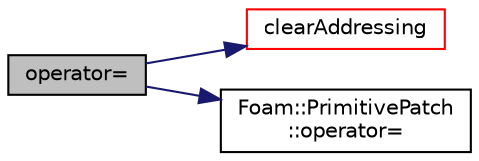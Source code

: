 digraph "operator="
{
  bgcolor="transparent";
  edge [fontname="Helvetica",fontsize="10",labelfontname="Helvetica",labelfontsize="10"];
  node [fontname="Helvetica",fontsize="10",shape=record];
  rankdir="LR";
  Node1 [label="operator=",height=0.2,width=0.4,color="black", fillcolor="grey75", style="filled", fontcolor="black"];
  Node1 -> Node2 [color="midnightblue",fontsize="10",style="solid",fontname="Helvetica"];
  Node2 [label="clearAddressing",height=0.2,width=0.4,color="red",URL="$a01973.html#aac1ee7169044dccb262b78097d6ab1a8",tooltip="Clear addressing. "];
  Node1 -> Node3 [color="midnightblue",fontsize="10",style="solid",fontname="Helvetica"];
  Node3 [label="Foam::PrimitivePatch\l::operator=",height=0.2,width=0.4,color="black",URL="$a02011.html#a4f6bb9f704e6f0136f9066ee7ff592cc",tooltip="Assignment. "];
}

